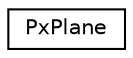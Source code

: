 digraph "Graphical Class Hierarchy"
{
  edge [fontname="Helvetica",fontsize="10",labelfontname="Helvetica",labelfontsize="10"];
  node [fontname="Helvetica",fontsize="10",shape=record];
  rankdir="LR";
  Node0 [label="PxPlane",height=0.2,width=0.4,color="black", fillcolor="white", style="filled",URL="$classPxPlane.html",tooltip="Representation of a plane. "];
}
